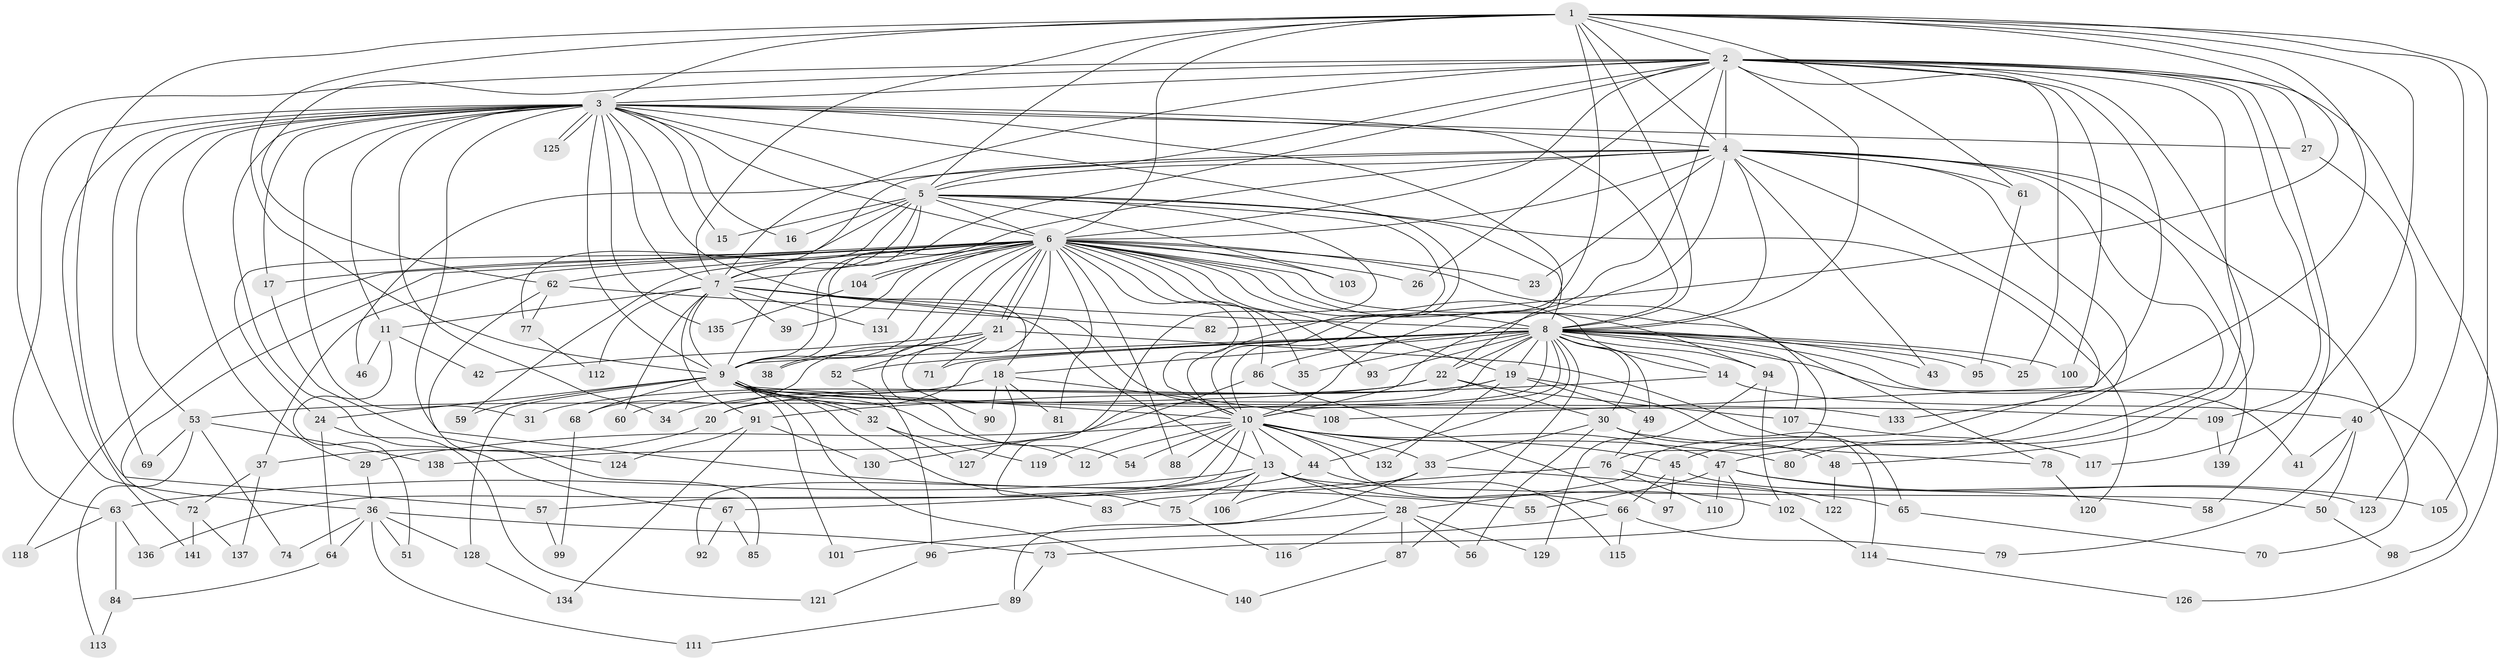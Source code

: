 // Generated by graph-tools (version 1.1) at 2025/45/03/09/25 04:45:43]
// undirected, 141 vertices, 307 edges
graph export_dot {
graph [start="1"]
  node [color=gray90,style=filled];
  1;
  2;
  3;
  4;
  5;
  6;
  7;
  8;
  9;
  10;
  11;
  12;
  13;
  14;
  15;
  16;
  17;
  18;
  19;
  20;
  21;
  22;
  23;
  24;
  25;
  26;
  27;
  28;
  29;
  30;
  31;
  32;
  33;
  34;
  35;
  36;
  37;
  38;
  39;
  40;
  41;
  42;
  43;
  44;
  45;
  46;
  47;
  48;
  49;
  50;
  51;
  52;
  53;
  54;
  55;
  56;
  57;
  58;
  59;
  60;
  61;
  62;
  63;
  64;
  65;
  66;
  67;
  68;
  69;
  70;
  71;
  72;
  73;
  74;
  75;
  76;
  77;
  78;
  79;
  80;
  81;
  82;
  83;
  84;
  85;
  86;
  87;
  88;
  89;
  90;
  91;
  92;
  93;
  94;
  95;
  96;
  97;
  98;
  99;
  100;
  101;
  102;
  103;
  104;
  105;
  106;
  107;
  108;
  109;
  110;
  111;
  112;
  113;
  114;
  115;
  116;
  117;
  118;
  119;
  120;
  121;
  122;
  123;
  124;
  125;
  126;
  127;
  128;
  129;
  130;
  131;
  132;
  133;
  134;
  135;
  136;
  137;
  138;
  139;
  140;
  141;
  1 -- 2;
  1 -- 3;
  1 -- 4;
  1 -- 5;
  1 -- 6;
  1 -- 7;
  1 -- 8;
  1 -- 9;
  1 -- 10;
  1 -- 57;
  1 -- 61;
  1 -- 82;
  1 -- 105;
  1 -- 117;
  1 -- 123;
  1 -- 133;
  2 -- 3;
  2 -- 4;
  2 -- 5;
  2 -- 6;
  2 -- 7;
  2 -- 8;
  2 -- 9;
  2 -- 10;
  2 -- 25;
  2 -- 26;
  2 -- 27;
  2 -- 36;
  2 -- 48;
  2 -- 58;
  2 -- 62;
  2 -- 80;
  2 -- 100;
  2 -- 108;
  2 -- 109;
  2 -- 126;
  3 -- 4;
  3 -- 5;
  3 -- 6;
  3 -- 7;
  3 -- 8;
  3 -- 9;
  3 -- 10;
  3 -- 11;
  3 -- 15;
  3 -- 16;
  3 -- 17;
  3 -- 18;
  3 -- 22;
  3 -- 27;
  3 -- 29;
  3 -- 31;
  3 -- 34;
  3 -- 53;
  3 -- 55;
  3 -- 63;
  3 -- 67;
  3 -- 69;
  3 -- 125;
  3 -- 125;
  3 -- 135;
  3 -- 141;
  4 -- 5;
  4 -- 6;
  4 -- 7;
  4 -- 8;
  4 -- 9;
  4 -- 10;
  4 -- 23;
  4 -- 28;
  4 -- 43;
  4 -- 45;
  4 -- 46;
  4 -- 47;
  4 -- 61;
  4 -- 70;
  4 -- 139;
  5 -- 6;
  5 -- 7;
  5 -- 8;
  5 -- 9;
  5 -- 10;
  5 -- 15;
  5 -- 16;
  5 -- 24;
  5 -- 75;
  5 -- 77;
  5 -- 103;
  5 -- 120;
  6 -- 7;
  6 -- 8;
  6 -- 9;
  6 -- 10;
  6 -- 14;
  6 -- 17;
  6 -- 19;
  6 -- 21;
  6 -- 21;
  6 -- 23;
  6 -- 26;
  6 -- 35;
  6 -- 37;
  6 -- 38;
  6 -- 39;
  6 -- 52;
  6 -- 59;
  6 -- 62;
  6 -- 72;
  6 -- 76;
  6 -- 78;
  6 -- 81;
  6 -- 86;
  6 -- 88;
  6 -- 90;
  6 -- 93;
  6 -- 94;
  6 -- 103;
  6 -- 104;
  6 -- 104;
  6 -- 118;
  6 -- 131;
  7 -- 8;
  7 -- 9;
  7 -- 10;
  7 -- 11;
  7 -- 13;
  7 -- 39;
  7 -- 60;
  7 -- 91;
  7 -- 112;
  7 -- 131;
  8 -- 9;
  8 -- 10;
  8 -- 14;
  8 -- 18;
  8 -- 19;
  8 -- 20;
  8 -- 22;
  8 -- 25;
  8 -- 30;
  8 -- 35;
  8 -- 41;
  8 -- 43;
  8 -- 44;
  8 -- 49;
  8 -- 52;
  8 -- 71;
  8 -- 86;
  8 -- 87;
  8 -- 93;
  8 -- 94;
  8 -- 95;
  8 -- 98;
  8 -- 100;
  8 -- 107;
  8 -- 119;
  8 -- 138;
  9 -- 10;
  9 -- 12;
  9 -- 24;
  9 -- 32;
  9 -- 32;
  9 -- 59;
  9 -- 68;
  9 -- 83;
  9 -- 101;
  9 -- 109;
  9 -- 128;
  9 -- 133;
  9 -- 140;
  10 -- 12;
  10 -- 13;
  10 -- 29;
  10 -- 33;
  10 -- 44;
  10 -- 45;
  10 -- 47;
  10 -- 54;
  10 -- 66;
  10 -- 80;
  10 -- 88;
  10 -- 92;
  10 -- 132;
  10 -- 136;
  11 -- 42;
  11 -- 46;
  11 -- 51;
  13 -- 28;
  13 -- 50;
  13 -- 63;
  13 -- 67;
  13 -- 75;
  13 -- 102;
  13 -- 106;
  14 -- 40;
  14 -- 91;
  17 -- 124;
  18 -- 60;
  18 -- 81;
  18 -- 90;
  18 -- 108;
  18 -- 127;
  19 -- 20;
  19 -- 34;
  19 -- 49;
  19 -- 114;
  19 -- 132;
  20 -- 37;
  21 -- 38;
  21 -- 42;
  21 -- 54;
  21 -- 65;
  21 -- 68;
  21 -- 71;
  22 -- 30;
  22 -- 31;
  22 -- 53;
  22 -- 107;
  24 -- 64;
  24 -- 121;
  27 -- 40;
  28 -- 56;
  28 -- 87;
  28 -- 101;
  28 -- 116;
  28 -- 129;
  29 -- 36;
  30 -- 33;
  30 -- 48;
  30 -- 56;
  30 -- 78;
  32 -- 119;
  32 -- 127;
  33 -- 65;
  33 -- 89;
  33 -- 106;
  36 -- 51;
  36 -- 64;
  36 -- 73;
  36 -- 74;
  36 -- 111;
  36 -- 128;
  37 -- 72;
  37 -- 137;
  40 -- 41;
  40 -- 50;
  40 -- 79;
  44 -- 57;
  44 -- 115;
  45 -- 66;
  45 -- 97;
  45 -- 123;
  47 -- 55;
  47 -- 58;
  47 -- 73;
  47 -- 105;
  47 -- 110;
  48 -- 122;
  49 -- 76;
  50 -- 98;
  52 -- 96;
  53 -- 69;
  53 -- 74;
  53 -- 113;
  53 -- 138;
  57 -- 99;
  61 -- 95;
  62 -- 77;
  62 -- 82;
  62 -- 85;
  63 -- 84;
  63 -- 118;
  63 -- 136;
  64 -- 84;
  65 -- 70;
  66 -- 79;
  66 -- 96;
  66 -- 115;
  67 -- 85;
  67 -- 92;
  68 -- 99;
  72 -- 137;
  72 -- 141;
  73 -- 89;
  75 -- 116;
  76 -- 83;
  76 -- 110;
  76 -- 122;
  77 -- 112;
  78 -- 120;
  84 -- 113;
  86 -- 97;
  86 -- 130;
  87 -- 140;
  89 -- 111;
  91 -- 124;
  91 -- 130;
  91 -- 134;
  94 -- 102;
  94 -- 129;
  96 -- 121;
  102 -- 114;
  104 -- 135;
  107 -- 117;
  109 -- 139;
  114 -- 126;
  128 -- 134;
}
